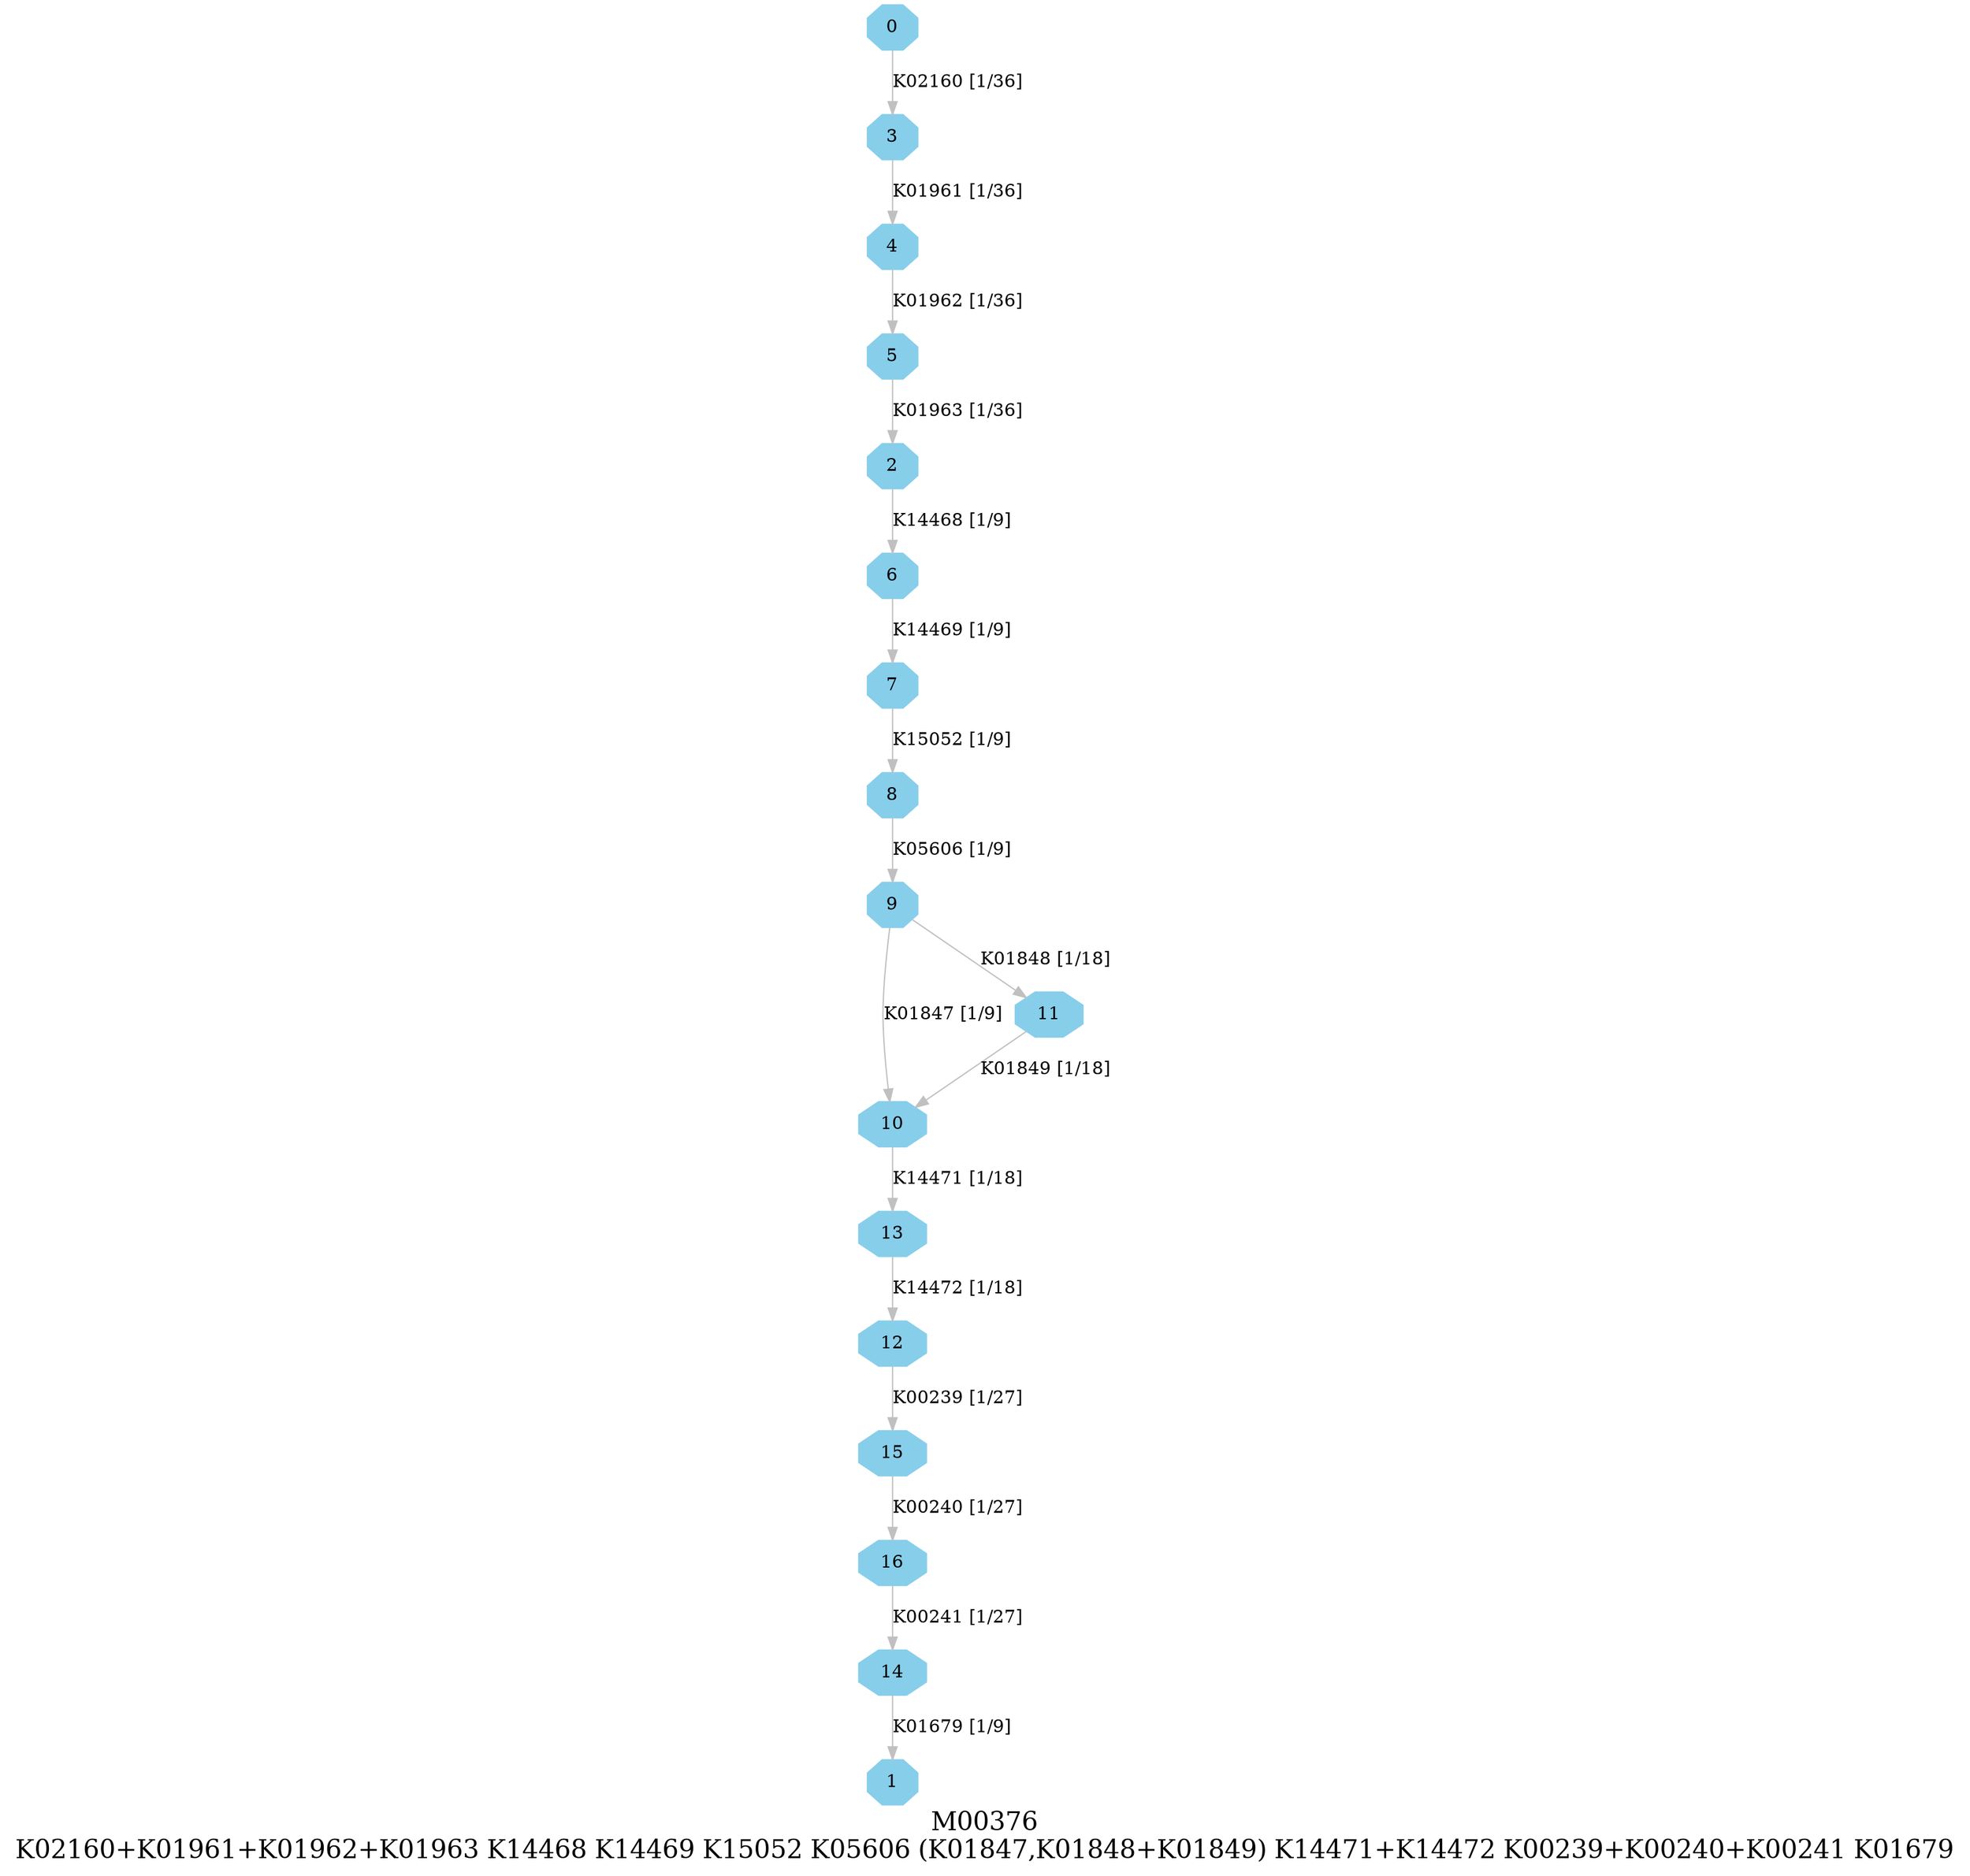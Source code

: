 digraph G {
graph [label="M00376
K02160+K01961+K01962+K01963 K14468 K14469 K15052 K05606 (K01847,K01848+K01849) K14471+K14472 K00239+K00240+K00241 K01679",fontsize=20];
node [shape=box,style=filled];
edge [len=3,color=grey];
{node [width=.3,height=.3,shape=octagon,style=filled,color=skyblue] 0 1 2 3 4 5 6 7 8 9 10 11 12 13 14 15 16 }
0 -> 3 [label="K02160 [1/36]"];
2 -> 6 [label="K14468 [1/9]"];
3 -> 4 [label="K01961 [1/36]"];
4 -> 5 [label="K01962 [1/36]"];
5 -> 2 [label="K01963 [1/36]"];
6 -> 7 [label="K14469 [1/9]"];
7 -> 8 [label="K15052 [1/9]"];
8 -> 9 [label="K05606 [1/9]"];
9 -> 10 [label="K01847 [1/9]"];
9 -> 11 [label="K01848 [1/18]"];
10 -> 13 [label="K14471 [1/18]"];
11 -> 10 [label="K01849 [1/18]"];
12 -> 15 [label="K00239 [1/27]"];
13 -> 12 [label="K14472 [1/18]"];
14 -> 1 [label="K01679 [1/9]"];
15 -> 16 [label="K00240 [1/27]"];
16 -> 14 [label="K00241 [1/27]"];
}